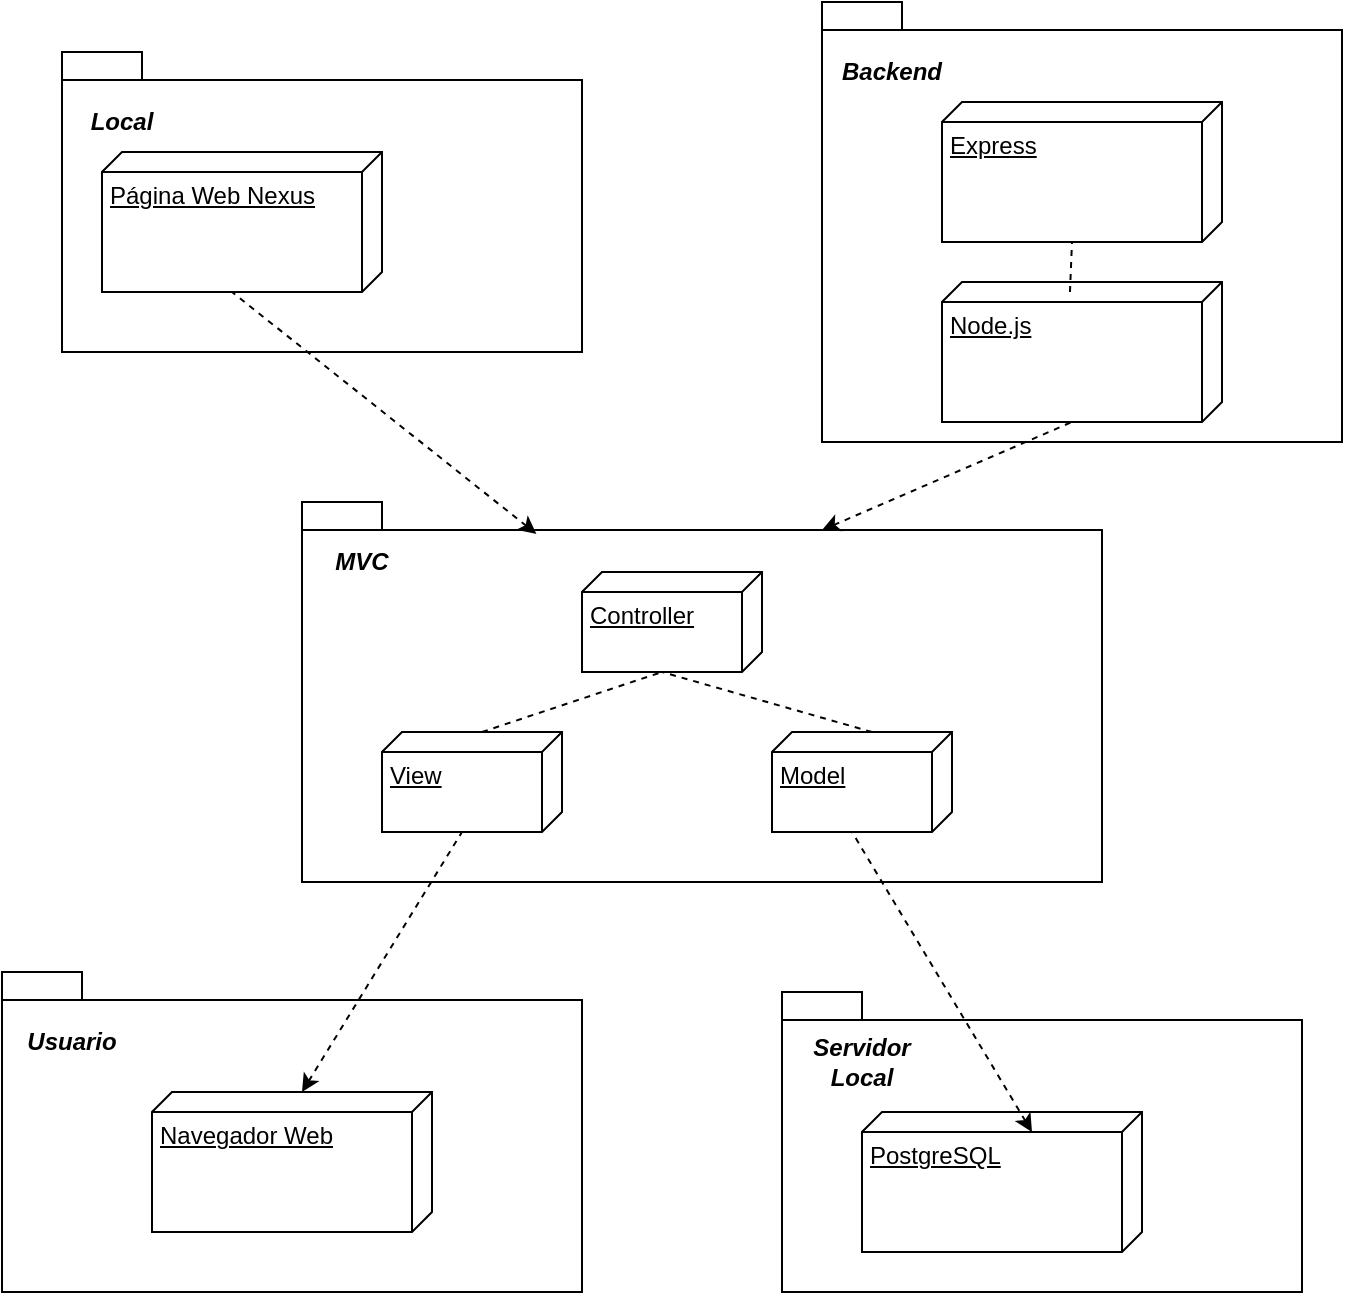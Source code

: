 <mxfile version="24.7.17">
  <diagram name="Page-1" id="aXbHCcGOJ9cBw4T82wod">
    <mxGraphModel dx="607" dy="772" grid="1" gridSize="10" guides="1" tooltips="1" connect="1" arrows="1" fold="1" page="1" pageScale="1" pageWidth="827" pageHeight="1169" math="0" shadow="0">
      <root>
        <mxCell id="0" />
        <mxCell id="1" parent="0" />
        <mxCell id="Ysm30mxPzNln4FoJBmA9-29" value="" style="shape=folder;fontStyle=1;spacingTop=10;tabWidth=40;tabHeight=14;tabPosition=left;html=1;whiteSpace=wrap;" vertex="1" parent="1">
          <mxGeometry x="1260" y="757" width="260" height="150" as="geometry" />
        </mxCell>
        <mxCell id="Ysm30mxPzNln4FoJBmA9-30" value="PostgreSQL" style="verticalAlign=top;align=left;spacingTop=8;spacingLeft=2;spacingRight=12;shape=cube;size=10;direction=south;fontStyle=4;html=1;whiteSpace=wrap;" vertex="1" parent="1">
          <mxGeometry x="1300" y="817" width="140" height="70" as="geometry" />
        </mxCell>
        <mxCell id="Ysm30mxPzNln4FoJBmA9-31" value="&lt;font style=&quot;font-size: 12px;&quot;&gt;&lt;b&gt;&lt;i&gt;Servidor Local&lt;/i&gt;&lt;/b&gt;&lt;/font&gt;" style="text;html=1;align=center;verticalAlign=middle;whiteSpace=wrap;rounded=0;" vertex="1" parent="1">
          <mxGeometry x="1270" y="777" width="60" height="30" as="geometry" />
        </mxCell>
        <mxCell id="Ysm30mxPzNln4FoJBmA9-32" value="" style="shape=folder;fontStyle=1;spacingTop=10;tabWidth=40;tabHeight=14;tabPosition=left;html=1;whiteSpace=wrap;" vertex="1" parent="1">
          <mxGeometry x="870" y="747" width="290" height="160" as="geometry" />
        </mxCell>
        <mxCell id="Ysm30mxPzNln4FoJBmA9-33" value="&lt;font style=&quot;font-size: 12px;&quot;&gt;&lt;b&gt;&lt;i&gt;Usuario&lt;/i&gt;&lt;/b&gt;&lt;/font&gt;" style="text;html=1;align=center;verticalAlign=middle;whiteSpace=wrap;rounded=0;" vertex="1" parent="1">
          <mxGeometry x="875" y="767" width="60" height="30" as="geometry" />
        </mxCell>
        <mxCell id="Ysm30mxPzNln4FoJBmA9-34" value="Navegador Web" style="verticalAlign=top;align=left;spacingTop=8;spacingLeft=2;spacingRight=12;shape=cube;size=10;direction=south;fontStyle=4;html=1;whiteSpace=wrap;" vertex="1" parent="1">
          <mxGeometry x="945" y="807" width="140" height="70" as="geometry" />
        </mxCell>
        <mxCell id="Ysm30mxPzNln4FoJBmA9-35" value="" style="shape=folder;fontStyle=1;spacingTop=10;tabWidth=40;tabHeight=14;tabPosition=left;html=1;whiteSpace=wrap;" vertex="1" parent="1">
          <mxGeometry x="1280" y="262" width="260" height="220" as="geometry" />
        </mxCell>
        <mxCell id="Ysm30mxPzNln4FoJBmA9-36" value="Express" style="verticalAlign=top;align=left;spacingTop=8;spacingLeft=2;spacingRight=12;shape=cube;size=10;direction=south;fontStyle=4;html=1;whiteSpace=wrap;" vertex="1" parent="1">
          <mxGeometry x="1340" y="312" width="140" height="70" as="geometry" />
        </mxCell>
        <mxCell id="Ysm30mxPzNln4FoJBmA9-37" value="Node.js" style="verticalAlign=top;align=left;spacingTop=8;spacingLeft=2;spacingRight=12;shape=cube;size=10;direction=south;fontStyle=4;html=1;whiteSpace=wrap;" vertex="1" parent="1">
          <mxGeometry x="1340" y="402" width="140" height="70" as="geometry" />
        </mxCell>
        <mxCell id="Ysm30mxPzNln4FoJBmA9-38" value="&lt;b&gt;&lt;i&gt;Backend&lt;/i&gt;&lt;/b&gt;" style="text;html=1;align=center;verticalAlign=middle;whiteSpace=wrap;rounded=0;" vertex="1" parent="1">
          <mxGeometry x="1285" y="282" width="60" height="30" as="geometry" />
        </mxCell>
        <mxCell id="Ysm30mxPzNln4FoJBmA9-39" value="" style="shape=folder;fontStyle=1;spacingTop=10;tabWidth=40;tabHeight=14;tabPosition=left;html=1;whiteSpace=wrap;" vertex="1" parent="1">
          <mxGeometry x="900" y="287" width="260" height="150" as="geometry" />
        </mxCell>
        <mxCell id="Ysm30mxPzNln4FoJBmA9-40" value="Página Web Nexus" style="verticalAlign=top;align=left;spacingTop=8;spacingLeft=2;spacingRight=12;shape=cube;size=10;direction=south;fontStyle=4;html=1;whiteSpace=wrap;" vertex="1" parent="1">
          <mxGeometry x="920" y="337" width="140" height="70" as="geometry" />
        </mxCell>
        <mxCell id="Ysm30mxPzNln4FoJBmA9-41" value="&lt;b&gt;&lt;i&gt;Local&lt;/i&gt;&lt;/b&gt;" style="text;html=1;align=center;verticalAlign=middle;whiteSpace=wrap;rounded=0;" vertex="1" parent="1">
          <mxGeometry x="900" y="307" width="60" height="30" as="geometry" />
        </mxCell>
        <mxCell id="Ysm30mxPzNln4FoJBmA9-44" value="" style="endArrow=none;dashed=1;html=1;rounded=0;entryX=0;entryY=0;entryDx=70;entryDy=75;entryPerimeter=0;exitX=0.071;exitY=0.543;exitDx=0;exitDy=0;exitPerimeter=0;" edge="1" parent="1" source="Ysm30mxPzNln4FoJBmA9-37" target="Ysm30mxPzNln4FoJBmA9-36">
          <mxGeometry width="50" height="50" relative="1" as="geometry">
            <mxPoint x="1205" y="372" as="sourcePoint" />
            <mxPoint x="1255" y="322" as="targetPoint" />
          </mxGeometry>
        </mxCell>
        <mxCell id="Ysm30mxPzNln4FoJBmA9-48" value="" style="shape=folder;fontStyle=1;spacingTop=10;tabWidth=40;tabHeight=14;tabPosition=left;html=1;whiteSpace=wrap;" vertex="1" parent="1">
          <mxGeometry x="1020" y="512" width="400" height="190" as="geometry" />
        </mxCell>
        <mxCell id="Ysm30mxPzNln4FoJBmA9-49" value="&lt;b&gt;&lt;i&gt;MVC&lt;/i&gt;&lt;/b&gt;" style="text;html=1;align=center;verticalAlign=middle;whiteSpace=wrap;rounded=0;" vertex="1" parent="1">
          <mxGeometry x="1020" y="527" width="60" height="30" as="geometry" />
        </mxCell>
        <mxCell id="Ysm30mxPzNln4FoJBmA9-69" value="Model" style="verticalAlign=top;align=left;spacingTop=8;spacingLeft=2;spacingRight=12;shape=cube;size=10;direction=south;fontStyle=4;html=1;whiteSpace=wrap;" vertex="1" parent="1">
          <mxGeometry x="1255" y="627" width="90" height="50" as="geometry" />
        </mxCell>
        <mxCell id="Ysm30mxPzNln4FoJBmA9-70" value="View" style="verticalAlign=top;align=left;spacingTop=8;spacingLeft=2;spacingRight=12;shape=cube;size=10;direction=south;fontStyle=4;html=1;whiteSpace=wrap;" vertex="1" parent="1">
          <mxGeometry x="1060" y="627" width="90" height="50" as="geometry" />
        </mxCell>
        <mxCell id="Ysm30mxPzNln4FoJBmA9-71" value="Controller" style="verticalAlign=top;align=left;spacingTop=8;spacingLeft=2;spacingRight=12;shape=cube;size=10;direction=south;fontStyle=4;html=1;whiteSpace=wrap;" vertex="1" parent="1">
          <mxGeometry x="1160" y="547" width="90" height="50" as="geometry" />
        </mxCell>
        <mxCell id="Ysm30mxPzNln4FoJBmA9-72" value="" style="endArrow=none;dashed=1;html=1;rounded=0;entryX=0;entryY=0;entryDx=50;entryDy=50;entryPerimeter=0;exitX=0;exitY=0;exitDx=0;exitDy=40;exitPerimeter=0;startArrow=none;startFill=0;" edge="1" parent="1" source="Ysm30mxPzNln4FoJBmA9-70" target="Ysm30mxPzNln4FoJBmA9-71">
          <mxGeometry width="50" height="50" relative="1" as="geometry">
            <mxPoint x="1040" y="577" as="sourcePoint" />
            <mxPoint x="1180" y="427" as="targetPoint" />
          </mxGeometry>
        </mxCell>
        <mxCell id="Ysm30mxPzNln4FoJBmA9-73" value="" style="endArrow=none;dashed=1;html=1;rounded=0;entryX=0;entryY=0;entryDx=50;entryDy=50;entryPerimeter=0;exitX=0;exitY=0;exitDx=0;exitDy=40;exitPerimeter=0;startArrow=none;startFill=0;" edge="1" parent="1" source="Ysm30mxPzNln4FoJBmA9-69" target="Ysm30mxPzNln4FoJBmA9-71">
          <mxGeometry width="50" height="50" relative="1" as="geometry">
            <mxPoint x="1120" y="637" as="sourcePoint" />
            <mxPoint x="1210" y="607" as="targetPoint" />
          </mxGeometry>
        </mxCell>
        <mxCell id="Ysm30mxPzNln4FoJBmA9-76" value="" style="endArrow=none;dashed=1;html=1;rounded=0;exitX=0;exitY=0;exitDx=0;exitDy=65;exitPerimeter=0;startArrow=classic;startFill=1;entryX=0;entryY=0;entryDx=50;entryDy=50;entryPerimeter=0;" edge="1" parent="1" target="Ysm30mxPzNln4FoJBmA9-69">
          <mxGeometry width="50" height="50" relative="1" as="geometry">
            <mxPoint x="1385" y="827" as="sourcePoint" />
            <mxPoint x="1305" y="687" as="targetPoint" />
          </mxGeometry>
        </mxCell>
        <mxCell id="Ysm30mxPzNln4FoJBmA9-78" value="" style="endArrow=none;dashed=1;html=1;rounded=0;entryX=0;entryY=0;entryDx=50;entryDy=50;entryPerimeter=0;exitX=0;exitY=0;exitDx=0;exitDy=65;exitPerimeter=0;startArrow=classic;startFill=1;" edge="1" parent="1" source="Ysm30mxPzNln4FoJBmA9-34" target="Ysm30mxPzNln4FoJBmA9-70">
          <mxGeometry width="50" height="50" relative="1" as="geometry">
            <mxPoint x="1140" y="827" as="sourcePoint" />
            <mxPoint x="1060" y="687" as="targetPoint" />
          </mxGeometry>
        </mxCell>
        <mxCell id="Ysm30mxPzNln4FoJBmA9-79" value="" style="endArrow=none;dashed=1;html=1;rounded=0;entryX=0;entryY=0;entryDx=70;entryDy=75;entryPerimeter=0;startArrow=classic;startFill=1;exitX=0.293;exitY=0.084;exitDx=0;exitDy=0;exitPerimeter=0;" edge="1" parent="1" source="Ysm30mxPzNln4FoJBmA9-48" target="Ysm30mxPzNln4FoJBmA9-40">
          <mxGeometry width="50" height="50" relative="1" as="geometry">
            <mxPoint x="1090" y="487" as="sourcePoint" />
            <mxPoint x="935" y="477" as="targetPoint" />
          </mxGeometry>
        </mxCell>
        <mxCell id="Ysm30mxPzNln4FoJBmA9-80" value="" style="endArrow=none;dashed=1;html=1;rounded=0;entryX=0;entryY=0;entryDx=70;entryDy=75;entryPerimeter=0;startArrow=classic;startFill=1;exitX=0.65;exitY=0.074;exitDx=0;exitDy=0;exitPerimeter=0;" edge="1" parent="1" source="Ysm30mxPzNln4FoJBmA9-48" target="Ysm30mxPzNln4FoJBmA9-37">
          <mxGeometry width="50" height="50" relative="1" as="geometry">
            <mxPoint x="1220" y="477" as="sourcePoint" />
            <mxPoint x="1460" y="547" as="targetPoint" />
          </mxGeometry>
        </mxCell>
      </root>
    </mxGraphModel>
  </diagram>
</mxfile>
